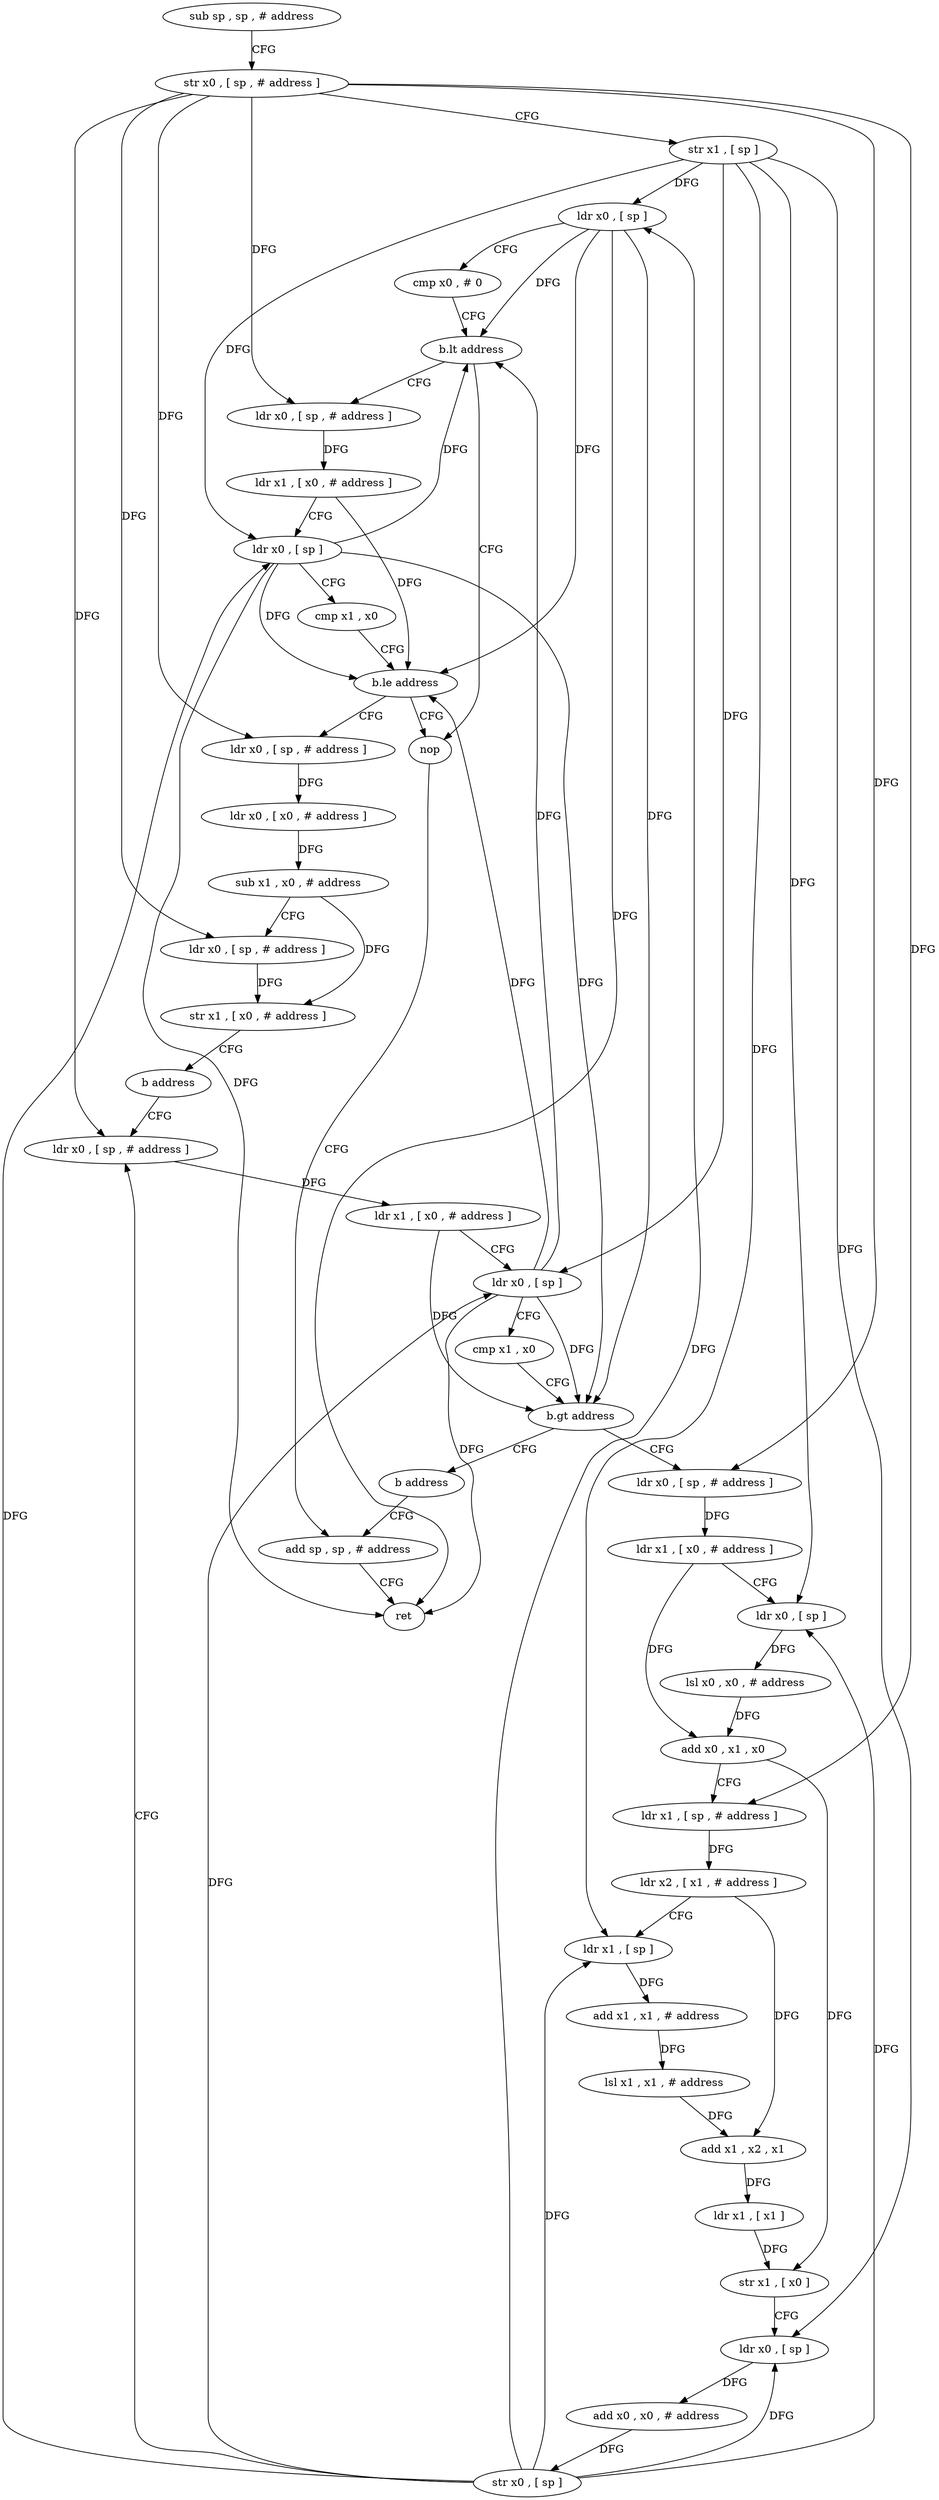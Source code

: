 digraph "func" {
"4399108" [label = "sub sp , sp , # address" ]
"4399112" [label = "str x0 , [ sp , # address ]" ]
"4399116" [label = "str x1 , [ sp ]" ]
"4399120" [label = "ldr x0 , [ sp ]" ]
"4399124" [label = "cmp x0 , # 0" ]
"4399128" [label = "b.lt address" ]
"4399264" [label = "nop" ]
"4399132" [label = "ldr x0 , [ sp , # address ]" ]
"4399268" [label = "add sp , sp , # address" ]
"4399136" [label = "ldr x1 , [ x0 , # address ]" ]
"4399140" [label = "ldr x0 , [ sp ]" ]
"4399144" [label = "cmp x1 , x0" ]
"4399148" [label = "b.le address" ]
"4399152" [label = "ldr x0 , [ sp , # address ]" ]
"4399156" [label = "ldr x0 , [ x0 , # address ]" ]
"4399160" [label = "sub x1 , x0 , # address" ]
"4399164" [label = "ldr x0 , [ sp , # address ]" ]
"4399168" [label = "str x1 , [ x0 , # address ]" ]
"4399172" [label = "b address" ]
"4399240" [label = "ldr x0 , [ sp , # address ]" ]
"4399244" [label = "ldr x1 , [ x0 , # address ]" ]
"4399248" [label = "ldr x0 , [ sp ]" ]
"4399252" [label = "cmp x1 , x0" ]
"4399256" [label = "b.gt address" ]
"4399176" [label = "ldr x0 , [ sp , # address ]" ]
"4399260" [label = "b address" ]
"4399180" [label = "ldr x1 , [ x0 , # address ]" ]
"4399184" [label = "ldr x0 , [ sp ]" ]
"4399188" [label = "lsl x0 , x0 , # address" ]
"4399192" [label = "add x0 , x1 , x0" ]
"4399196" [label = "ldr x1 , [ sp , # address ]" ]
"4399200" [label = "ldr x2 , [ x1 , # address ]" ]
"4399204" [label = "ldr x1 , [ sp ]" ]
"4399208" [label = "add x1 , x1 , # address" ]
"4399212" [label = "lsl x1 , x1 , # address" ]
"4399216" [label = "add x1 , x2 , x1" ]
"4399220" [label = "ldr x1 , [ x1 ]" ]
"4399224" [label = "str x1 , [ x0 ]" ]
"4399228" [label = "ldr x0 , [ sp ]" ]
"4399232" [label = "add x0 , x0 , # address" ]
"4399236" [label = "str x0 , [ sp ]" ]
"4399272" [label = "ret" ]
"4399108" -> "4399112" [ label = "CFG" ]
"4399112" -> "4399116" [ label = "CFG" ]
"4399112" -> "4399132" [ label = "DFG" ]
"4399112" -> "4399152" [ label = "DFG" ]
"4399112" -> "4399164" [ label = "DFG" ]
"4399112" -> "4399240" [ label = "DFG" ]
"4399112" -> "4399176" [ label = "DFG" ]
"4399112" -> "4399196" [ label = "DFG" ]
"4399116" -> "4399120" [ label = "DFG" ]
"4399116" -> "4399140" [ label = "DFG" ]
"4399116" -> "4399248" [ label = "DFG" ]
"4399116" -> "4399184" [ label = "DFG" ]
"4399116" -> "4399204" [ label = "DFG" ]
"4399116" -> "4399228" [ label = "DFG" ]
"4399120" -> "4399124" [ label = "CFG" ]
"4399120" -> "4399128" [ label = "DFG" ]
"4399120" -> "4399148" [ label = "DFG" ]
"4399120" -> "4399272" [ label = "DFG" ]
"4399120" -> "4399256" [ label = "DFG" ]
"4399124" -> "4399128" [ label = "CFG" ]
"4399128" -> "4399264" [ label = "CFG" ]
"4399128" -> "4399132" [ label = "CFG" ]
"4399264" -> "4399268" [ label = "CFG" ]
"4399132" -> "4399136" [ label = "DFG" ]
"4399268" -> "4399272" [ label = "CFG" ]
"4399136" -> "4399140" [ label = "CFG" ]
"4399136" -> "4399148" [ label = "DFG" ]
"4399140" -> "4399144" [ label = "CFG" ]
"4399140" -> "4399128" [ label = "DFG" ]
"4399140" -> "4399148" [ label = "DFG" ]
"4399140" -> "4399272" [ label = "DFG" ]
"4399140" -> "4399256" [ label = "DFG" ]
"4399144" -> "4399148" [ label = "CFG" ]
"4399148" -> "4399264" [ label = "CFG" ]
"4399148" -> "4399152" [ label = "CFG" ]
"4399152" -> "4399156" [ label = "DFG" ]
"4399156" -> "4399160" [ label = "DFG" ]
"4399160" -> "4399164" [ label = "CFG" ]
"4399160" -> "4399168" [ label = "DFG" ]
"4399164" -> "4399168" [ label = "DFG" ]
"4399168" -> "4399172" [ label = "CFG" ]
"4399172" -> "4399240" [ label = "CFG" ]
"4399240" -> "4399244" [ label = "DFG" ]
"4399244" -> "4399248" [ label = "CFG" ]
"4399244" -> "4399256" [ label = "DFG" ]
"4399248" -> "4399252" [ label = "CFG" ]
"4399248" -> "4399128" [ label = "DFG" ]
"4399248" -> "4399148" [ label = "DFG" ]
"4399248" -> "4399272" [ label = "DFG" ]
"4399248" -> "4399256" [ label = "DFG" ]
"4399252" -> "4399256" [ label = "CFG" ]
"4399256" -> "4399176" [ label = "CFG" ]
"4399256" -> "4399260" [ label = "CFG" ]
"4399176" -> "4399180" [ label = "DFG" ]
"4399260" -> "4399268" [ label = "CFG" ]
"4399180" -> "4399184" [ label = "CFG" ]
"4399180" -> "4399192" [ label = "DFG" ]
"4399184" -> "4399188" [ label = "DFG" ]
"4399188" -> "4399192" [ label = "DFG" ]
"4399192" -> "4399196" [ label = "CFG" ]
"4399192" -> "4399224" [ label = "DFG" ]
"4399196" -> "4399200" [ label = "DFG" ]
"4399200" -> "4399204" [ label = "CFG" ]
"4399200" -> "4399216" [ label = "DFG" ]
"4399204" -> "4399208" [ label = "DFG" ]
"4399208" -> "4399212" [ label = "DFG" ]
"4399212" -> "4399216" [ label = "DFG" ]
"4399216" -> "4399220" [ label = "DFG" ]
"4399220" -> "4399224" [ label = "DFG" ]
"4399224" -> "4399228" [ label = "CFG" ]
"4399228" -> "4399232" [ label = "DFG" ]
"4399232" -> "4399236" [ label = "DFG" ]
"4399236" -> "4399240" [ label = "CFG" ]
"4399236" -> "4399120" [ label = "DFG" ]
"4399236" -> "4399140" [ label = "DFG" ]
"4399236" -> "4399248" [ label = "DFG" ]
"4399236" -> "4399184" [ label = "DFG" ]
"4399236" -> "4399204" [ label = "DFG" ]
"4399236" -> "4399228" [ label = "DFG" ]
}
